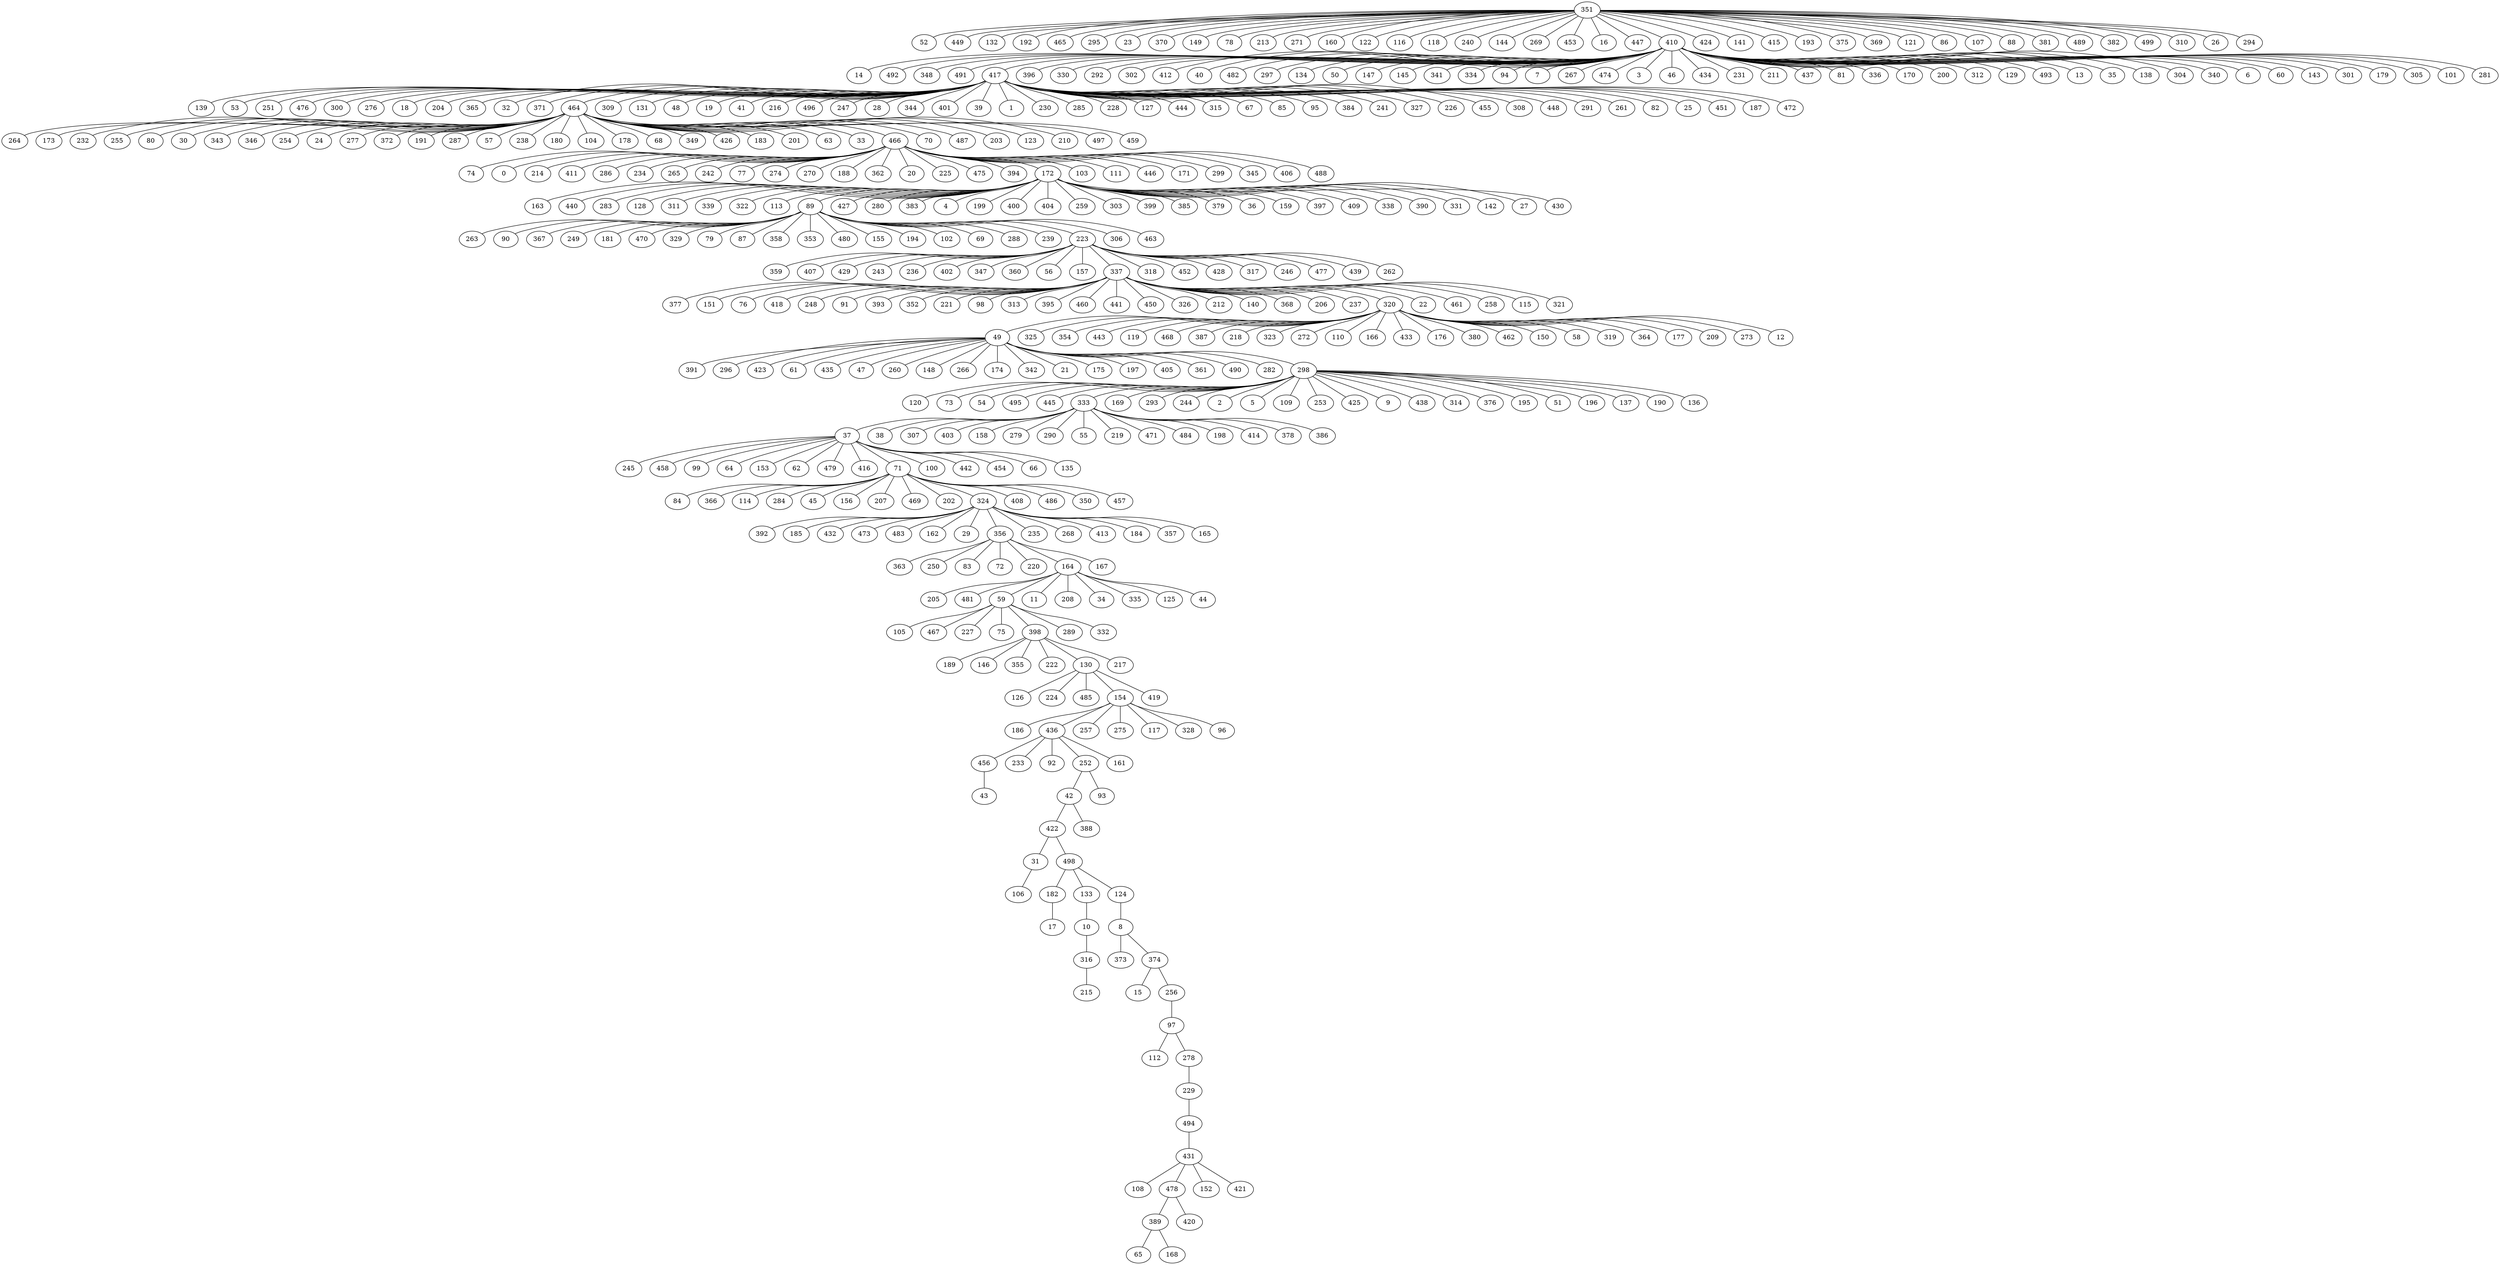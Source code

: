 graph G {
"456";
"392";
"14";
"391";
"163";
"377";
"182";
"120";
"264";
"74";
"245";
"49";
"440";
"73";
"52";
"54";
"173";
"84";
"112";
"189";
"108";
"186";
"0";
"232";
"296";
"449";
"492";
"495";
"255";
"458";
"80";
"283";
"128";
"146";
"214";
"325";
"423";
"61";
"445";
"132";
"348";
"37";
"139";
"10";
"491";
"151";
"354";
"53";
"251";
"366";
"411";
"76";
"311";
"417";
"65";
"476";
"339";
"435";
"263";
"38";
"300";
"192";
"363";
"99";
"276";
"30";
"333";
"31";
"47";
"18";
"286";
"204";
"169";
"396";
"293";
"260";
"359";
"330";
"322";
"292";
"15";
"365";
"465";
"355";
"32";
"371";
"436";
"407";
"443";
"429";
"243";
"233";
"244";
"119";
"418";
"464";
"343";
"302";
"114";
"346";
"148";
"412";
"185";
"248";
"2";
"205";
"295";
"113";
"91";
"234";
"23";
"393";
"105";
"284";
"265";
"370";
"309";
"5";
"92";
"149";
"266";
"40";
"256";
"250";
"352";
"45";
"131";
"78";
"242";
"213";
"89";
"427";
"221";
"77";
"168";
"126";
"482";
"432";
"274";
"473";
"252";
"156";
"90";
"48";
"367";
"297";
"249";
"483";
"19";
"468";
"254";
"98";
"24";
"257";
"83";
"313";
"277";
"109";
"467";
"227";
"236";
"271";
"160";
"270";
"307";
"41";
"64";
"181";
"72";
"153";
"174";
"387";
"395";
"122";
"280";
"470";
"207";
"134";
"383";
"275";
"218";
"402";
"403";
"133";
"481";
"253";
"216";
"50";
"147";
"372";
"59";
"188";
"75";
"496";
"342";
"373";
"145";
"425";
"323";
"460";
"362";
"247";
"162";
"161";
"21";
"4";
"431";
"29";
"441";
"158";
"28";
"450";
"11";
"329";
"344";
"401";
"39";
"175";
"191";
"287";
"208";
"57";
"341";
"1";
"469";
"334";
"106";
"422";
"116";
"20";
"326";
"238";
"94";
"230";
"34";
"222";
"220";
"199";
"356";
"79";
"279";
"7";
"202";
"400";
"290";
"404";
"324";
"225";
"62";
"118";
"479";
"87";
"240";
"259";
"9";
"438";
"335";
"55";
"303";
"272";
"144";
"8";
"347";
"475";
"399";
"394";
"269";
"267";
"180";
"416";
"130";
"314";
"376";
"104";
"474";
"478";
"219";
"215";
"3";
"110";
"285";
"358";
"228";
"374";
"353";
"235";
"124";
"453";
"178";
"46";
"195";
"127";
"71";
"434";
"498";
"480";
"351";
"155";
"16";
"51";
"447";
"444";
"315";
"360";
"410";
"68";
"424";
"398";
"141";
"97";
"17";
"268";
"67";
"385";
"231";
"197";
"211";
"212";
"437";
"81";
"349";
"415";
"194";
"426";
"164";
"278";
"56";
"224";
"183";
"172";
"336";
"170";
"166";
"201";
"471";
"193";
"375";
"229";
"379";
"85";
"484";
"198";
"102";
"103";
"414";
"140";
"42";
"378";
"408";
"388";
"95";
"433";
"157";
"384";
"176";
"36";
"69";
"369";
"241";
"159";
"121";
"43";
"327";
"63";
"316";
"368";
"33";
"200";
"466";
"226";
"455";
"111";
"312";
"125";
"380";
"196";
"462";
"405";
"117";
"446";
"206";
"129";
"152";
"337";
"397";
"150";
"361";
"58";
"308";
"86";
"448";
"319";
"70";
"237";
"107";
"490";
"413";
"386";
"487";
"493";
"289";
"291";
"328";
"364";
"203";
"13";
"318";
"288";
"88";
"261";
"381";
"320";
"100";
"171";
"44";
"35";
"82";
"442";
"454";
"138";
"299";
"22";
"461";
"409";
"489";
"217";
"184";
"494";
"258";
"239";
"357";
"452";
"345";
"177";
"428";
"486";
"209";
"485";
"304";
"421";
"154";
"338";
"96";
"340";
"390";
"317";
"389";
"382";
"499";
"331";
"310";
"142";
"6";
"25";
"60";
"143";
"406";
"451";
"187";
"273";
"93";
"223";
"123";
"26";
"294";
"115";
"210";
"167";
"306";
"165";
"497";
"27";
"301";
"246";
"332";
"419";
"179";
"66";
"137";
"350";
"305";
"472";
"101";
"321";
"459";
"477";
"190";
"420";
"488";
"439";
"12";
"463";
"457";
"282";
"135";
"430";
"298";
"136";
"281";
"262";
    "417" -- "95";
    "252" -- "42";
    "431" -- "108";
    "223" -- "246";
    "49" -- "148";
    "164" -- "59";
    "431" -- "478";
    "417" -- "291";
    "417" -- "261";
    "298" -- "196";
    "417" -- "384";
    "410" -- "267";
    "172" -- "338";
    "351" -- "86";
    "324" -- "356";
    "351" -- "375";
    "417" -- "28";
    "417" -- "344";
    "154" -- "436";
    "466" -- "475";
    "298" -- "2";
    "494" -- "431";
    "410" -- "13";
    "464" -- "191";
    "410" -- "334";
    "464" -- "173";
    "337" -- "76";
    "417" -- "444";
    "436" -- "161";
    "59" -- "398";
    "49" -- "175";
    "466" -- "488";
    "333" -- "403";
    "223" -- "407";
    "320" -- "218";
    "298" -- "137";
    "410" -- "493";
    "337" -- "91";
    "324" -- "473";
    "37" -- "153";
    "89" -- "194";
    "410" -- "138";
    "71" -- "45";
    "154" -- "257";
    "351" -- "382";
    "351" -- "465";
    "172" -- "390";
    "320" -- "119";
    "89" -- "249";
    "172" -- "404";
    "320" -- "354";
    "337" -- "313";
    "172" -- "339";
    "417" -- "82";
    "410" -- "179";
    "223" -- "429";
    "59" -- "227";
    "337" -- "395";
    "223" -- "347";
    "417" -- "309";
    "410" -- "292";
    "71" -- "350";
    "172" -- "397";
    "298" -- "73";
    "351" -- "122";
    "89" -- "306";
    "324" -- "184";
    "154" -- "275";
    "466" -- "214";
    "417" -- "251";
    "466" -- "234";
    "410" -- "101";
    "356" -- "363";
    "337" -- "321";
    "324" -- "165";
    "37" -- "100";
    "422" -- "498";
    "417" -- "451";
    "89" -- "470";
    "333" -- "484";
    "410" -- "348";
    "37" -- "66";
    "466" -- "345";
    "324" -- "392";
    "89" -- "155";
    "337" -- "461";
    "464" -- "57";
    "337" -- "418";
    "223" -- "477";
    "410" -- "302";
    "49" -- "342";
    "464" -- "123";
    "351" -- "52";
    "417" -- "67";
    "410" -- "304";
    "417" -- "1";
    "464" -- "203";
    "298" -- "376";
    "498" -- "133";
    "320" -- "176";
    "464" -- "287";
    "410" -- "412";
    "298" -- "195";
    "351" -- "213";
    "410" -- "50";
    "356" -- "220";
    "466" -- "103";
    "351" -- "424";
    "49" -- "260";
    "410" -- "474";
    "49" -- "405";
    "417" -- "41";
    "298" -- "293";
    "49" -- "423";
    "410" -- "129";
    "164" -- "205";
    "410" -- "143";
    "410" -- "417";
    "89" -- "239";
    "466" -- "111";
    "337" -- "258";
    "466" -- "394";
    "49" -- "298";
    "466" -- "286";
    "337" -- "115";
    "464" -- "70";
    "333" -- "38";
    "466" -- "411";
    "172" -- "4";
    "71" -- "324";
    "417" -- "300";
    "172" -- "399";
    "182" -- "17";
    "337" -- "450";
    "431" -- "421";
    "337" -- "460";
    "172" -- "142";
    "410" -- "330";
    "71" -- "84";
    "130" -- "154";
    "8" -- "374";
    "417" -- "371";
    "351" -- "310";
    "89" -- "358";
    "466" -- "446";
    "417" -- "401";
    "464" -- "63";
    "417" -- "127";
    "172" -- "379";
    "398" -- "222";
    "337" -- "377";
    "172" -- "409";
    "89" -- "87";
    "89" -- "288";
    "337" -- "248";
    "172" -- "322";
    "172" -- "199";
    "42" -- "388";
    "37" -- "135";
    "466" -- "299";
    "464" -- "33";
    "172" -- "89";
    "410" -- "94";
    "172" -- "163";
    "464" -- "232";
    "337" -- "368";
    "71" -- "469";
    "417" -- "472";
    "389" -- "168";
    "320" -- "110";
    "172" -- "27";
    "223" -- "56";
    "417" -- "187";
    "320" -- "468";
    "37" -- "62";
    "89" -- "69";
    "223" -- "360";
    "324" -- "432";
    "417" -- "230";
    "410" -- "40";
    "59" -- "75";
    "389" -- "65";
    "223" -- "402";
    "320" -- "58";
    "130" -- "126";
    "320" -- "177";
    "410" -- "46";
    "351" -- "132";
    "351" -- "26";
    "466" -- "362";
    "417" -- "204";
    "172" -- "383";
    "337" -- "237";
    "89" -- "223";
    "164" -- "335";
    "351" -- "499";
    "351" -- "271";
    "351" -- "453";
    "410" -- "147";
    "466" -- "171";
    "351" -- "489";
    "410" -- "14";
    "223" -- "439";
    "320" -- "323";
    "49" -- "296";
    "324" -- "357";
    "71" -- "284";
    "320" -- "319";
    "410" -- "492";
    "417" -- "226";
    "398" -- "189";
    "466" -- "74";
    "172" -- "427";
    "154" -- "96";
    "466" -- "172";
    "49" -- "435";
    "464" -- "346";
    "59" -- "332";
    "410" -- "81";
    "320" -- "433";
    "337" -- "441";
    "164" -- "44";
    "464" -- "68";
    "172" -- "259";
    "410" -- "312";
    "466" -- "77";
    "410" -- "281";
    "298" -- "120";
    "464" -- "104";
    "89" -- "263";
    "417" -- "476";
    "172" -- "385";
    "410" -- "301";
    "333" -- "37";
    "464" -- "201";
    "410" -- "340";
    "320" -- "364";
    "464" -- "343";
    "398" -- "217";
    "417" -- "19";
    "298" -- "9";
    "478" -- "389";
    "278" -- "229";
    "410" -- "297";
    "89" -- "79";
    "298" -- "5";
    "464" -- "30";
    "417" -- "25";
    "464" -- "180";
    "133" -- "10";
    "154" -- "117";
    "320" -- "273";
    "154" -- "328";
    "256" -- "97";
    "464" -- "80";
    "223" -- "243";
    "298" -- "495";
    "324" -- "29";
    "42" -- "422";
    "464" -- "254";
    "464" -- "24";
    "172" -- "440";
    "71" -- "366";
    "351" -- "118";
    "351" -- "381";
    "298" -- "169";
    "436" -- "233";
    "298" -- "445";
    "298" -- "54";
    "71" -- "207";
    "337" -- "221";
    "49" -- "361";
    "49" -- "197";
    "337" -- "326";
    "466" -- "265";
    "351" -- "121";
    "49" -- "61";
    "71" -- "486";
    "223" -- "452";
    "223" -- "318";
    "298" -- "244";
    "417" -- "32";
    "498" -- "124";
    "337" -- "352";
    "37" -- "99";
    "89" -- "90";
    "464" -- "255";
    "417" -- "139";
    "417" -- "131";
    "410" -- "134";
    "464" -- "210";
    "49" -- "21";
    "31" -- "106";
    "320" -- "443";
    "436" -- "92";
    "356" -- "250";
    "337" -- "320";
    "456" -- "43";
    "351" -- "269";
    "436" -- "252";
    "337" -- "98";
    "71" -- "156";
    "164" -- "208";
    "10" -- "316";
    "398" -- "355";
    "417" -- "455";
    "436" -- "456";
    "223" -- "428";
    "320" -- "12";
    "356" -- "83";
    "49" -- "174";
    "164" -- "11";
    "417" -- "308";
    "356" -- "72";
    "356" -- "164";
    "71" -- "114";
    "410" -- "200";
    "333" -- "55";
    "417" -- "315";
    "410" -- "145";
    "223" -- "317";
    "71" -- "457";
    "410" -- "231";
    "333" -- "471";
    "417" -- "285";
    "498" -- "182";
    "464" -- "466";
    "351" -- "88";
    "417" -- "228";
    "89" -- "353";
    "320" -- "380";
    "89" -- "480";
    "410" -- "3";
    "89" -- "181";
    "351" -- "410";
    "320" -- "166";
    "410" -- "170";
    "37" -- "442";
    "37" -- "454";
    "337" -- "22";
    "71" -- "202";
    "478" -- "420";
    "464" -- "497";
    "324" -- "235";
    "374" -- "256";
    "398" -- "146";
    "252" -- "93";
    "324" -- "483";
    "351" -- "107";
    "59" -- "467";
    "417" -- "496";
    "464" -- "264";
    "333" -- "378";
    "333" -- "219";
    "37" -- "458";
    "351" -- "141";
    "466" -- "225";
    "298" -- "136";
    "130" -- "485";
    "464" -- "459";
    "89" -- "102";
    "324" -- "268";
    "320" -- "462";
    "333" -- "198";
    "324" -- "185";
    "410" -- "6";
    "417" -- "85";
    "130" -- "224";
    "410" -- "437";
    "410" -- "341";
    "298" -- "425";
    "351" -- "160";
    "89" -- "463";
    "172" -- "303";
    "337" -- "151";
    "351" -- "295";
    "337" -- "212";
    "417" -- "48";
    "49" -- "47";
    "417" -- "39";
    "351" -- "192";
    "320" -- "272";
    "59" -- "105";
    "417" -- "241";
    "351" -- "78";
    "37" -- "416";
    "298" -- "438";
    "351" -- "149";
    "97" -- "112";
    "410" -- "7";
    "298" -- "253";
    "298" -- "109";
    "229" -- "494";
    "410" -- "482";
    "410" -- "491";
    "417" -- "18";
    "333" -- "158";
    "223" -- "359";
    "466" -- "406";
    "351" -- "294";
    "37" -- "479";
    "172" -- "311";
    "172" -- "430";
    "124" -- "8";
    "410" -- "35";
    "333" -- "414";
    "431" -- "152";
    "89" -- "329";
    "351" -- "23";
    "320" -- "325";
    "298" -- "333";
    "333" -- "307";
    "417" -- "247";
    "324" -- "162";
    "374" -- "15";
    "59" -- "289";
    "154" -- "186";
    "298" -- "51";
    "410" -- "211";
    "466" -- "188";
    "337" -- "393";
    "398" -- "130";
    "298" -- "314";
    "417" -- "365";
    "466" -- "242";
    "298" -- "190";
    "223" -- "262";
    "164" -- "34";
    "320" -- "150";
    "417" -- "53";
    "71" -- "408";
    "466" -- "270";
    "172" -- "331";
    "464" -- "372";
    "417" -- "327";
    "351" -- "370";
    "410" -- "60";
    "417" -- "464";
    "49" -- "282";
    "351" -- "415";
    "223" -- "236";
    "8" -- "373";
    "337" -- "206";
    "351" -- "116";
    "464" -- "487";
    "320" -- "387";
    "320" -- "49";
    "417" -- "276";
    "333" -- "386";
    "351" -- "369";
    "223" -- "157";
    "466" -- "274";
    "164" -- "481";
    "172" -- "283";
    "410" -- "305";
    "466" -- "0";
    "316" -- "215";
    "49" -- "266";
    "37" -- "64";
    "464" -- "178";
    "37" -- "71";
    "410" -- "336";
    "351" -- "144";
    "351" -- "449";
    "172" -- "36";
    "464" -- "238";
    "37" -- "245";
    "356" -- "167";
    "320" -- "209";
    "351" -- "447";
    "130" -- "419";
    "333" -- "279";
    "172" -- "280";
    "49" -- "391";
    "172" -- "128";
    "172" -- "113";
    "89" -- "367";
    "337" -- "140";
    "464" -- "277";
    "97" -- "278";
    "172" -- "159";
    "410" -- "434";
    "351" -- "16";
    "351" -- "240";
    "417" -- "448";
    "422" -- "31";
    "417" -- "216";
    "410" -- "396";
    "172" -- "400";
    "333" -- "290";
    "464" -- "349";
    "464" -- "426";
    "223" -- "337";
    "324" -- "413";
    "466" -- "20";
    "351" -- "193";
    "164" -- "125";
    "464" -- "183";
    "49" -- "490";
}
